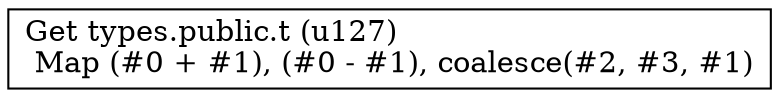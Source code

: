 digraph G {
    node0 [shape = record, label=" Get types.public.t (u127)\l Map (#0 + #1), (#0 - #1), coalesce(#2, #3, #1)\l"]
}
